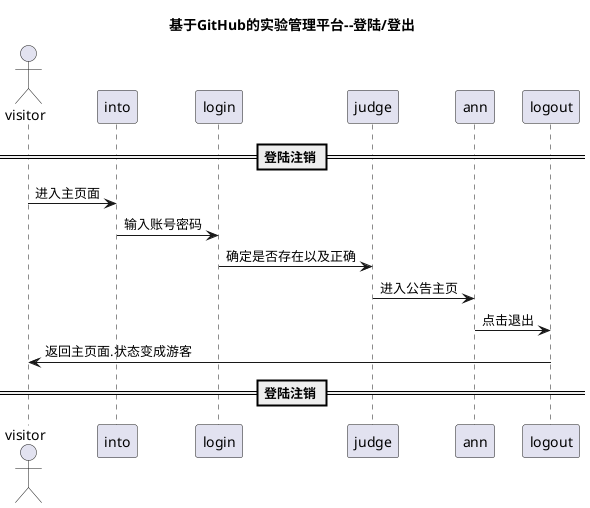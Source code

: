 @startuml
title 基于GitHub的实验管理平台--登陆/登出
actor visitor
== 登陆注销 ==
visitor-> into :进入主页面
into -> login:输入账号密码
login->judge:确定是否存在以及正确
judge->ann:进入公告主页
ann->logout:点击退出
logout->visitor :返回主页面.状态变成游客

== 登陆注销 ==

@enduml